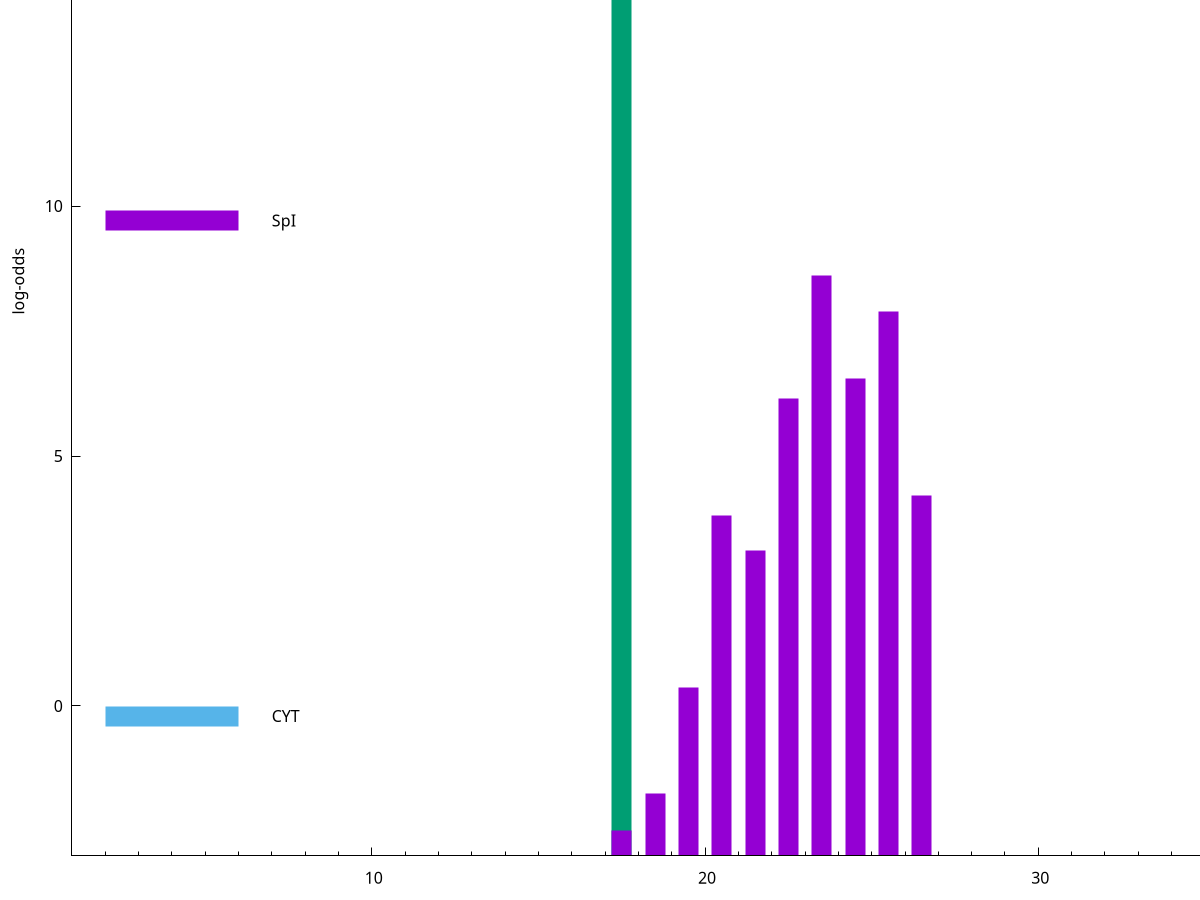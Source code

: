 set title "LipoP predictions for SRR5666568.gff"
set size 2., 1.4
set xrange [1:70] 
set mxtics 10
set yrange [-3:20]
set y2range [0:23]
set ylabel "log-odds"
set term postscript eps color solid "Helvetica" 30
set output "SRR5666568.gff368.eps"
set arrow from 2,15.7083 to 6,15.7083 nohead lt 2 lw 20
set label "SpII" at 7,15.7083
set arrow from 2,9.7136 to 6,9.7136 nohead lt 1 lw 20
set label "SpI" at 7,9.7136
set arrow from 2,-0.200913 to 6,-0.200913 nohead lt 3 lw 20
set label "CYT" at 7,-0.200913
set arrow from 2,15.7083 to 6,15.7083 nohead lt 2 lw 20
set label "SpII" at 7,15.7083
# NOTE: The scores below are the log-odds scores with the threshold
# NOTE: subtracted (a hack to make gnuplot make the histogram all
# NOTE: look nice).
plot "-" axes x1y2 title "" with impulses lt 2 lw 20, "-" axes x1y2 title "" with impulses lt 1 lw 20
17.500000 18.708300
e
23.500000 11.620520
25.500000 10.897830
24.500000 9.551700
22.500000 9.144990
26.500000 7.205700
20.500000 6.804860
21.500000 6.115610
19.500000 3.361796
18.500000 1.245610
17.500000 0.507310
e
exit
